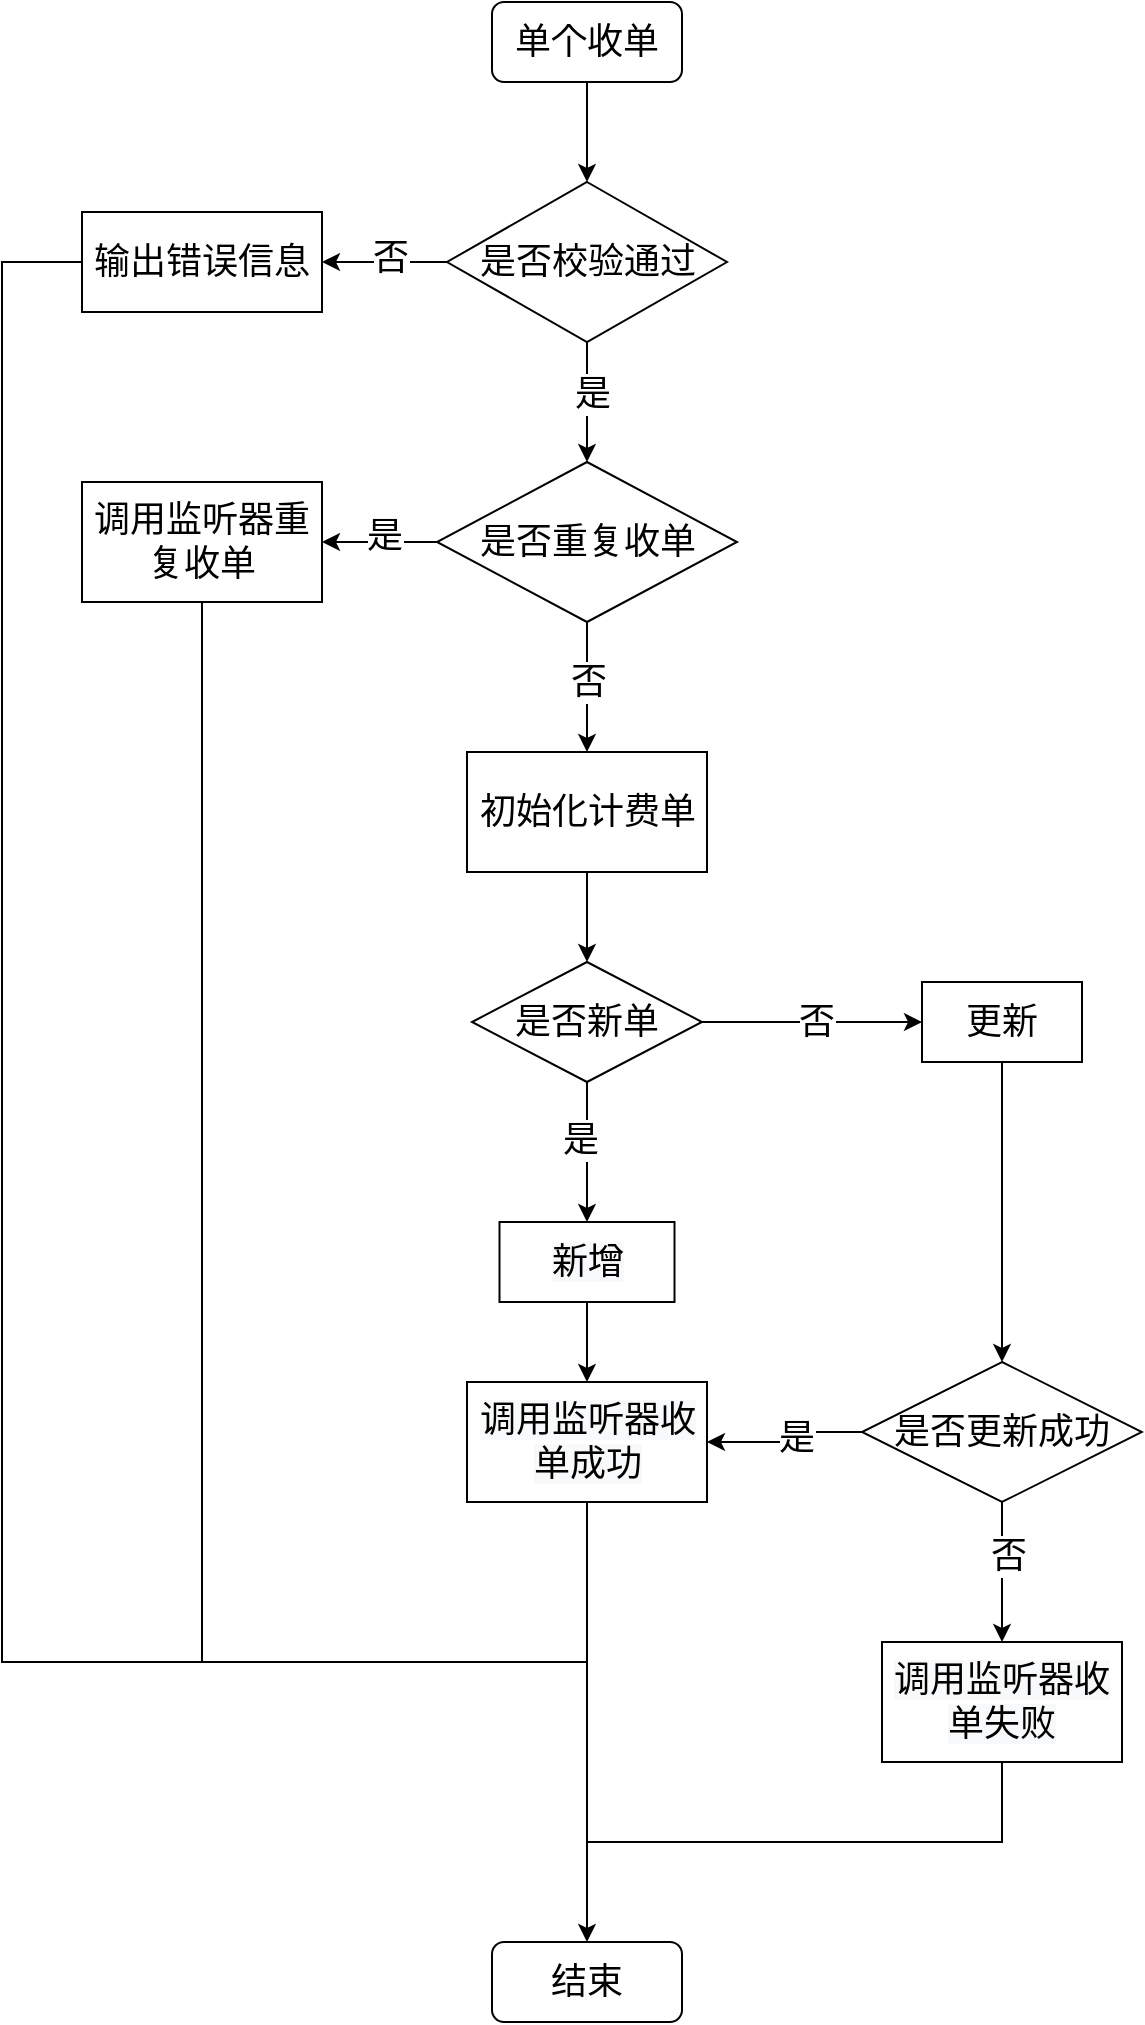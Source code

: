 <mxfile version="20.2.3" type="github" pages="2"><diagram id="MJGI449wmScu1lRyDtEc" name="单个收单"><mxGraphModel dx="1551" dy="843" grid="1" gridSize="10" guides="1" tooltips="1" connect="1" arrows="1" fold="1" page="1" pageScale="1" pageWidth="827" pageHeight="1169" math="0" shadow="0"><root><mxCell id="0"/><mxCell id="1" parent="0"/><mxCell id="lduotZNSIpWox2i3qHZb-16" style="edgeStyle=orthogonalEdgeStyle;rounded=0;orthogonalLoop=1;jettySize=auto;html=1;exitX=0.5;exitY=1;exitDx=0;exitDy=0;entryX=0.5;entryY=0;entryDx=0;entryDy=0;fontSize=18;" edge="1" parent="1" source="lduotZNSIpWox2i3qHZb-1" target="lduotZNSIpWox2i3qHZb-2"><mxGeometry relative="1" as="geometry"/></mxCell><mxCell id="lduotZNSIpWox2i3qHZb-1" value="&lt;font style=&quot;font-size: 18px;&quot;&gt;单个收单&lt;/font&gt;" style="rounded=1;whiteSpace=wrap;html=1;" vertex="1" parent="1"><mxGeometry x="395" y="150" width="95" height="40" as="geometry"/></mxCell><mxCell id="lduotZNSIpWox2i3qHZb-17" style="edgeStyle=orthogonalEdgeStyle;rounded=0;orthogonalLoop=1;jettySize=auto;html=1;exitX=0.5;exitY=1;exitDx=0;exitDy=0;entryX=0.5;entryY=0;entryDx=0;entryDy=0;fontSize=18;" edge="1" parent="1" source="lduotZNSIpWox2i3qHZb-2" target="lduotZNSIpWox2i3qHZb-4"><mxGeometry relative="1" as="geometry"/></mxCell><mxCell id="lduotZNSIpWox2i3qHZb-46" value="是" style="edgeLabel;html=1;align=center;verticalAlign=middle;resizable=0;points=[];fontSize=18;" vertex="1" connectable="0" parent="lduotZNSIpWox2i3qHZb-17"><mxGeometry x="-0.144" y="2" relative="1" as="geometry"><mxPoint as="offset"/></mxGeometry></mxCell><mxCell id="lduotZNSIpWox2i3qHZb-47" style="edgeStyle=orthogonalEdgeStyle;rounded=0;orthogonalLoop=1;jettySize=auto;html=1;exitX=0;exitY=0.5;exitDx=0;exitDy=0;fontSize=18;endArrow=none;endFill=0;" edge="1" parent="1" source="lduotZNSIpWox2i3qHZb-53"><mxGeometry relative="1" as="geometry"><mxPoint x="250" y="980" as="targetPoint"/><Array as="points"><mxPoint x="150" y="280"/><mxPoint x="150" y="980"/></Array></mxGeometry></mxCell><mxCell id="lduotZNSIpWox2i3qHZb-54" style="edgeStyle=none;rounded=0;orthogonalLoop=1;jettySize=auto;html=1;exitX=0;exitY=0.5;exitDx=0;exitDy=0;entryX=1;entryY=0.5;entryDx=0;entryDy=0;fontSize=18;endArrow=classic;endFill=1;" edge="1" parent="1" source="lduotZNSIpWox2i3qHZb-2" target="lduotZNSIpWox2i3qHZb-53"><mxGeometry relative="1" as="geometry"/></mxCell><mxCell id="lduotZNSIpWox2i3qHZb-56" value="否" style="edgeLabel;html=1;align=center;verticalAlign=middle;resizable=0;points=[];fontSize=18;" vertex="1" connectable="0" parent="lduotZNSIpWox2i3qHZb-54"><mxGeometry x="-0.056" y="-2" relative="1" as="geometry"><mxPoint x="1" as="offset"/></mxGeometry></mxCell><mxCell id="lduotZNSIpWox2i3qHZb-2" value="是否校验通过" style="rhombus;whiteSpace=wrap;html=1;fontSize=18;" vertex="1" parent="1"><mxGeometry x="372.5" y="240" width="140" height="80" as="geometry"/></mxCell><mxCell id="lduotZNSIpWox2i3qHZb-22" style="edgeStyle=orthogonalEdgeStyle;rounded=0;orthogonalLoop=1;jettySize=auto;html=1;exitX=0.5;exitY=1;exitDx=0;exitDy=0;entryX=0.5;entryY=0;entryDx=0;entryDy=0;fontSize=18;" edge="1" parent="1" source="lduotZNSIpWox2i3qHZb-4" target="lduotZNSIpWox2i3qHZb-9"><mxGeometry relative="1" as="geometry"/></mxCell><mxCell id="lduotZNSIpWox2i3qHZb-45" value="否" style="edgeLabel;html=1;align=center;verticalAlign=middle;resizable=0;points=[];fontSize=18;" vertex="1" connectable="0" parent="lduotZNSIpWox2i3qHZb-22"><mxGeometry x="-0.351" y="-3" relative="1" as="geometry"><mxPoint x="3" y="9" as="offset"/></mxGeometry></mxCell><mxCell id="lduotZNSIpWox2i3qHZb-26" style="edgeStyle=orthogonalEdgeStyle;rounded=0;orthogonalLoop=1;jettySize=auto;html=1;exitX=0;exitY=0.5;exitDx=0;exitDy=0;entryX=1;entryY=0.5;entryDx=0;entryDy=0;fontSize=18;" edge="1" parent="1" source="lduotZNSIpWox2i3qHZb-4" target="lduotZNSIpWox2i3qHZb-14"><mxGeometry relative="1" as="geometry"/></mxCell><mxCell id="lduotZNSIpWox2i3qHZb-44" value="是" style="edgeLabel;html=1;align=center;verticalAlign=middle;resizable=0;points=[];fontSize=18;" vertex="1" connectable="0" parent="lduotZNSIpWox2i3qHZb-26"><mxGeometry x="-0.067" y="-3" relative="1" as="geometry"><mxPoint as="offset"/></mxGeometry></mxCell><mxCell id="lduotZNSIpWox2i3qHZb-4" value="是否重复收单" style="rhombus;whiteSpace=wrap;html=1;fontSize=18;" vertex="1" parent="1"><mxGeometry x="367.5" y="380" width="150" height="80" as="geometry"/></mxCell><mxCell id="lduotZNSIpWox2i3qHZb-23" style="edgeStyle=orthogonalEdgeStyle;rounded=0;orthogonalLoop=1;jettySize=auto;html=1;exitX=0.5;exitY=1;exitDx=0;exitDy=0;entryX=0.5;entryY=0;entryDx=0;entryDy=0;fontSize=18;" edge="1" parent="1" source="lduotZNSIpWox2i3qHZb-6" target="lduotZNSIpWox2i3qHZb-10"><mxGeometry relative="1" as="geometry"/></mxCell><mxCell id="lduotZNSIpWox2i3qHZb-48" value="是" style="edgeLabel;html=1;align=center;verticalAlign=middle;resizable=0;points=[];fontSize=18;" vertex="1" connectable="0" parent="lduotZNSIpWox2i3qHZb-23"><mxGeometry x="-0.192" y="-4" relative="1" as="geometry"><mxPoint as="offset"/></mxGeometry></mxCell><mxCell id="lduotZNSIpWox2i3qHZb-24" style="edgeStyle=orthogonalEdgeStyle;rounded=0;orthogonalLoop=1;jettySize=auto;html=1;exitX=1;exitY=0.5;exitDx=0;exitDy=0;fontSize=18;entryX=0;entryY=0.5;entryDx=0;entryDy=0;" edge="1" parent="1" source="lduotZNSIpWox2i3qHZb-6" target="lduotZNSIpWox2i3qHZb-11"><mxGeometry relative="1" as="geometry"><mxPoint x="580" y="660" as="targetPoint"/></mxGeometry></mxCell><mxCell id="lduotZNSIpWox2i3qHZb-49" value="否" style="edgeLabel;html=1;align=center;verticalAlign=middle;resizable=0;points=[];fontSize=18;" vertex="1" connectable="0" parent="lduotZNSIpWox2i3qHZb-24"><mxGeometry x="0.149" y="-2" relative="1" as="geometry"><mxPoint x="-6" y="-2" as="offset"/></mxGeometry></mxCell><mxCell id="lduotZNSIpWox2i3qHZb-6" value="是否新单" style="rhombus;whiteSpace=wrap;html=1;fontSize=18;" vertex="1" parent="1"><mxGeometry x="385" y="630" width="115" height="60" as="geometry"/></mxCell><mxCell id="lduotZNSIpWox2i3qHZb-20" style="edgeStyle=orthogonalEdgeStyle;rounded=0;orthogonalLoop=1;jettySize=auto;html=1;exitX=0.5;exitY=1;exitDx=0;exitDy=0;entryX=0.5;entryY=0;entryDx=0;entryDy=0;fontSize=18;" edge="1" parent="1" source="lduotZNSIpWox2i3qHZb-9" target="lduotZNSIpWox2i3qHZb-6"><mxGeometry relative="1" as="geometry"/></mxCell><mxCell id="lduotZNSIpWox2i3qHZb-9" value="初始化计费单" style="rounded=0;whiteSpace=wrap;html=1;fontSize=18;" vertex="1" parent="1"><mxGeometry x="382.5" y="525" width="120" height="60" as="geometry"/></mxCell><mxCell id="lduotZNSIpWox2i3qHZb-32" style="edgeStyle=orthogonalEdgeStyle;rounded=0;orthogonalLoop=1;jettySize=auto;html=1;exitX=0.5;exitY=1;exitDx=0;exitDy=0;entryX=0.5;entryY=0;entryDx=0;entryDy=0;fontSize=18;" edge="1" parent="1" source="lduotZNSIpWox2i3qHZb-10" target="lduotZNSIpWox2i3qHZb-29"><mxGeometry relative="1" as="geometry"/></mxCell><mxCell id="lduotZNSIpWox2i3qHZb-10" value="&lt;meta charset=&quot;utf-8&quot;&gt;&lt;span style=&quot;color: rgb(0, 0, 0); font-family: Helvetica; font-size: 18px; font-style: normal; font-variant-ligatures: normal; font-variant-caps: normal; font-weight: 400; letter-spacing: normal; orphans: 2; text-align: center; text-indent: 0px; text-transform: none; widows: 2; word-spacing: 0px; -webkit-text-stroke-width: 0px; background-color: rgb(248, 249, 250); text-decoration-thickness: initial; text-decoration-style: initial; text-decoration-color: initial; float: none; display: inline !important;&quot;&gt;新增&lt;/span&gt;" style="rounded=0;whiteSpace=wrap;html=1;fontSize=18;" vertex="1" parent="1"><mxGeometry x="398.75" y="760" width="87.5" height="40" as="geometry"/></mxCell><mxCell id="lduotZNSIpWox2i3qHZb-31" style="edgeStyle=orthogonalEdgeStyle;rounded=0;orthogonalLoop=1;jettySize=auto;html=1;exitX=0.5;exitY=1;exitDx=0;exitDy=0;entryX=0.5;entryY=0;entryDx=0;entryDy=0;fontSize=18;" edge="1" parent="1" source="lduotZNSIpWox2i3qHZb-11" target="lduotZNSIpWox2i3qHZb-28"><mxGeometry relative="1" as="geometry"/></mxCell><mxCell id="lduotZNSIpWox2i3qHZb-11" value="更新" style="rounded=0;whiteSpace=wrap;html=1;fontSize=18;" vertex="1" parent="1"><mxGeometry x="610" y="640" width="80" height="40" as="geometry"/></mxCell><mxCell id="lduotZNSIpWox2i3qHZb-12" value="&lt;font style=&quot;font-size: 18px;&quot;&gt;结束&lt;/font&gt;" style="rounded=1;whiteSpace=wrap;html=1;" vertex="1" parent="1"><mxGeometry x="395" y="1120" width="95" height="40" as="geometry"/></mxCell><mxCell id="lduotZNSIpWox2i3qHZb-42" style="edgeStyle=orthogonalEdgeStyle;rounded=0;orthogonalLoop=1;jettySize=auto;html=1;exitX=0.5;exitY=1;exitDx=0;exitDy=0;fontSize=18;endArrow=none;endFill=0;" edge="1" parent="1" source="lduotZNSIpWox2i3qHZb-14"><mxGeometry relative="1" as="geometry"><mxPoint x="443" y="980" as="targetPoint"/><Array as="points"><mxPoint x="250" y="980"/><mxPoint x="395" y="980"/></Array></mxGeometry></mxCell><mxCell id="lduotZNSIpWox2i3qHZb-14" value="调用监听器重复收单" style="rounded=0;whiteSpace=wrap;html=1;fontSize=18;" vertex="1" parent="1"><mxGeometry x="190" y="390" width="120" height="60" as="geometry"/></mxCell><mxCell id="lduotZNSIpWox2i3qHZb-33" style="edgeStyle=orthogonalEdgeStyle;rounded=0;orthogonalLoop=1;jettySize=auto;html=1;exitX=0.5;exitY=1;exitDx=0;exitDy=0;entryX=0.5;entryY=0;entryDx=0;entryDy=0;fontSize=18;" edge="1" parent="1" source="lduotZNSIpWox2i3qHZb-28" target="lduotZNSIpWox2i3qHZb-30"><mxGeometry relative="1" as="geometry"/></mxCell><mxCell id="lduotZNSIpWox2i3qHZb-51" value="否" style="edgeLabel;html=1;align=center;verticalAlign=middle;resizable=0;points=[];fontSize=18;" vertex="1" connectable="0" parent="lduotZNSIpWox2i3qHZb-33"><mxGeometry x="-0.232" y="3" relative="1" as="geometry"><mxPoint as="offset"/></mxGeometry></mxCell><mxCell id="lduotZNSIpWox2i3qHZb-34" style="edgeStyle=orthogonalEdgeStyle;rounded=0;orthogonalLoop=1;jettySize=auto;html=1;exitX=0;exitY=0.5;exitDx=0;exitDy=0;entryX=1;entryY=0.5;entryDx=0;entryDy=0;fontSize=18;" edge="1" parent="1" source="lduotZNSIpWox2i3qHZb-28" target="lduotZNSIpWox2i3qHZb-29"><mxGeometry relative="1" as="geometry"/></mxCell><mxCell id="lduotZNSIpWox2i3qHZb-50" value="是" style="edgeLabel;html=1;align=center;verticalAlign=middle;resizable=0;points=[];fontSize=18;" vertex="1" connectable="0" parent="lduotZNSIpWox2i3qHZb-34"><mxGeometry x="-0.2" y="3" relative="1" as="geometry"><mxPoint as="offset"/></mxGeometry></mxCell><mxCell id="lduotZNSIpWox2i3qHZb-28" value="是否更新成功" style="rhombus;whiteSpace=wrap;html=1;fontSize=18;" vertex="1" parent="1"><mxGeometry x="580" y="830" width="140" height="70" as="geometry"/></mxCell><mxCell id="lduotZNSIpWox2i3qHZb-35" style="edgeStyle=orthogonalEdgeStyle;rounded=0;orthogonalLoop=1;jettySize=auto;html=1;exitX=0.5;exitY=1;exitDx=0;exitDy=0;entryX=0.5;entryY=0;entryDx=0;entryDy=0;fontSize=18;" edge="1" parent="1" source="lduotZNSIpWox2i3qHZb-29" target="lduotZNSIpWox2i3qHZb-12"><mxGeometry relative="1" as="geometry"/></mxCell><mxCell id="lduotZNSIpWox2i3qHZb-29" value="&lt;span style=&quot;color: rgb(0, 0, 0); font-family: Helvetica; font-size: 18px; font-style: normal; font-variant-ligatures: normal; font-variant-caps: normal; font-weight: 400; letter-spacing: normal; orphans: 2; text-align: center; text-indent: 0px; text-transform: none; widows: 2; word-spacing: 0px; -webkit-text-stroke-width: 0px; background-color: rgb(248, 249, 250); text-decoration-thickness: initial; text-decoration-style: initial; text-decoration-color: initial; float: none; display: inline !important;&quot;&gt;调用监听器收单成功&lt;/span&gt;" style="rounded=0;whiteSpace=wrap;html=1;fontSize=18;" vertex="1" parent="1"><mxGeometry x="382.5" y="840" width="120" height="60" as="geometry"/></mxCell><mxCell id="lduotZNSIpWox2i3qHZb-43" style="edgeStyle=orthogonalEdgeStyle;rounded=0;orthogonalLoop=1;jettySize=auto;html=1;exitX=0.5;exitY=1;exitDx=0;exitDy=0;fontSize=18;endArrow=none;endFill=0;" edge="1" parent="1" source="lduotZNSIpWox2i3qHZb-30"><mxGeometry relative="1" as="geometry"><mxPoint x="443" y="1070" as="targetPoint"/><Array as="points"><mxPoint x="650" y="1070"/></Array></mxGeometry></mxCell><mxCell id="lduotZNSIpWox2i3qHZb-30" value="&lt;span style=&quot;color: rgb(0, 0, 0); font-family: Helvetica; font-size: 18px; font-style: normal; font-variant-ligatures: normal; font-variant-caps: normal; font-weight: 400; letter-spacing: normal; orphans: 2; text-align: center; text-indent: 0px; text-transform: none; widows: 2; word-spacing: 0px; -webkit-text-stroke-width: 0px; background-color: rgb(248, 249, 250); text-decoration-thickness: initial; text-decoration-style: initial; text-decoration-color: initial; float: none; display: inline !important;&quot;&gt;调用监听器收单失败&lt;/span&gt;" style="rounded=0;whiteSpace=wrap;html=1;fontSize=18;" vertex="1" parent="1"><mxGeometry x="590" y="970" width="120" height="60" as="geometry"/></mxCell><mxCell id="lduotZNSIpWox2i3qHZb-53" value="输出错误信息" style="rounded=0;whiteSpace=wrap;html=1;fontSize=18;" vertex="1" parent="1"><mxGeometry x="190" y="255" width="120" height="50" as="geometry"/></mxCell></root></mxGraphModel></diagram><diagram id="811QbALu-dRIx0MF6bRZ" name="批量收单"><mxGraphModel dx="1551" dy="843" grid="1" gridSize="10" guides="1" tooltips="1" connect="1" arrows="1" fold="1" page="1" pageScale="1" pageWidth="827" pageHeight="1169" math="0" shadow="0"><root><mxCell id="0"/><mxCell id="1" parent="0"/><mxCell id="Lsd_E1PG5H-_A3qHE4v1-6" style="edgeStyle=none;rounded=0;orthogonalLoop=1;jettySize=auto;html=1;exitX=0.5;exitY=1;exitDx=0;exitDy=0;entryX=0.5;entryY=0;entryDx=0;entryDy=0;fontSize=18;endArrow=classic;endFill=1;" edge="1" parent="1" source="ekOLFgGXQKOSa2xbPTtL-1" target="0LuYy0VwjZImYh7RpiDT-1"><mxGeometry relative="1" as="geometry"/></mxCell><mxCell id="ekOLFgGXQKOSa2xbPTtL-1" value="&lt;font style=&quot;font-size: 18px;&quot;&gt;批量收单&lt;/font&gt;" style="rounded=1;whiteSpace=wrap;html=1;" vertex="1" parent="1"><mxGeometry x="395" y="150" width="95" height="40" as="geometry"/></mxCell><mxCell id="Lsd_E1PG5H-_A3qHE4v1-7" style="edgeStyle=none;rounded=0;orthogonalLoop=1;jettySize=auto;html=1;exitX=0.5;exitY=1;exitDx=0;exitDy=0;entryX=0.5;entryY=0;entryDx=0;entryDy=0;fontSize=18;endArrow=classic;endFill=1;" edge="1" parent="1" source="0LuYy0VwjZImYh7RpiDT-1" target="0LuYy0VwjZImYh7RpiDT-2"><mxGeometry relative="1" as="geometry"/></mxCell><mxCell id="0LuYy0VwjZImYh7RpiDT-1" value="初始化计费单" style="rounded=0;whiteSpace=wrap;html=1;fontSize=18;" vertex="1" parent="1"><mxGeometry x="382.63" y="240" width="120" height="50" as="geometry"/></mxCell><mxCell id="Lsd_E1PG5H-_A3qHE4v1-8" style="edgeStyle=none;rounded=0;orthogonalLoop=1;jettySize=auto;html=1;exitX=0.5;exitY=1;exitDx=0;exitDy=0;entryX=0.5;entryY=0;entryDx=0;entryDy=0;fontSize=18;endArrow=classic;endFill=1;" edge="1" parent="1" source="0LuYy0VwjZImYh7RpiDT-2" target="Lsd_E1PG5H-_A3qHE4v1-1"><mxGeometry relative="1" as="geometry"/></mxCell><mxCell id="0LuYy0VwjZImYh7RpiDT-2" value="批量插入" style="rounded=0;whiteSpace=wrap;html=1;fontSize=18;" vertex="1" parent="1"><mxGeometry x="388.75" y="330" width="107.5" height="40" as="geometry"/></mxCell><mxCell id="Lsd_E1PG5H-_A3qHE4v1-9" style="edgeStyle=none;rounded=0;orthogonalLoop=1;jettySize=auto;html=1;exitX=1;exitY=0.5;exitDx=0;exitDy=0;fontSize=18;endArrow=classic;endFill=1;" edge="1" parent="1" source="Lsd_E1PG5H-_A3qHE4v1-1" target="Lsd_E1PG5H-_A3qHE4v1-2"><mxGeometry relative="1" as="geometry"/></mxCell><mxCell id="Lsd_E1PG5H-_A3qHE4v1-14" value="是" style="edgeLabel;html=1;align=center;verticalAlign=middle;resizable=0;points=[];fontSize=18;" vertex="1" connectable="0" parent="Lsd_E1PG5H-_A3qHE4v1-9"><mxGeometry x="-0.024" y="1" relative="1" as="geometry"><mxPoint as="offset"/></mxGeometry></mxCell><mxCell id="Lsd_E1PG5H-_A3qHE4v1-11" style="edgeStyle=none;rounded=0;orthogonalLoop=1;jettySize=auto;html=1;exitX=0.5;exitY=1;exitDx=0;exitDy=0;entryX=0.5;entryY=0;entryDx=0;entryDy=0;fontSize=18;endArrow=classic;endFill=1;" edge="1" parent="1" source="Lsd_E1PG5H-_A3qHE4v1-1" target="Lsd_E1PG5H-_A3qHE4v1-3"><mxGeometry relative="1" as="geometry"/></mxCell><mxCell id="Lsd_E1PG5H-_A3qHE4v1-15" value="否" style="edgeLabel;html=1;align=center;verticalAlign=middle;resizable=0;points=[];fontSize=18;" vertex="1" connectable="0" parent="Lsd_E1PG5H-_A3qHE4v1-11"><mxGeometry x="-0.296" y="-3" relative="1" as="geometry"><mxPoint as="offset"/></mxGeometry></mxCell><mxCell id="Lsd_E1PG5H-_A3qHE4v1-1" value="是否批量&lt;br&gt;插入成功" style="rhombus;whiteSpace=wrap;html=1;fontSize=18;" vertex="1" parent="1"><mxGeometry x="360.75" y="420" width="163.75" height="90" as="geometry"/></mxCell><mxCell id="Lsd_E1PG5H-_A3qHE4v1-2" value="&lt;font style=&quot;font-size: 18px;&quot;&gt;返回收单数目&lt;/font&gt;" style="rounded=1;whiteSpace=wrap;html=1;" vertex="1" parent="1"><mxGeometry x="580" y="450" width="120" height="40" as="geometry"/></mxCell><mxCell id="Lsd_E1PG5H-_A3qHE4v1-12" style="edgeStyle=none;rounded=0;orthogonalLoop=1;jettySize=auto;html=1;exitX=0.5;exitY=1;exitDx=0;exitDy=0;entryX=0.5;entryY=0;entryDx=0;entryDy=0;fontSize=18;endArrow=classic;endFill=1;" edge="1" parent="1" source="Lsd_E1PG5H-_A3qHE4v1-3" target="Lsd_E1PG5H-_A3qHE4v1-4"><mxGeometry relative="1" as="geometry"/></mxCell><mxCell id="Lsd_E1PG5H-_A3qHE4v1-3" value="新建监听器" style="rounded=0;whiteSpace=wrap;html=1;fontSize=18;" vertex="1" parent="1"><mxGeometry x="388.75" y="560" width="107.5" height="40" as="geometry"/></mxCell><mxCell id="Lsd_E1PG5H-_A3qHE4v1-16" style="edgeStyle=none;rounded=0;orthogonalLoop=1;jettySize=auto;html=1;exitX=0.5;exitY=1;exitDx=0;exitDy=0;entryX=0.5;entryY=0;entryDx=0;entryDy=0;fontSize=18;endArrow=classic;endFill=1;" edge="1" parent="1" source="Lsd_E1PG5H-_A3qHE4v1-4" target="Lsd_E1PG5H-_A3qHE4v1-5"><mxGeometry relative="1" as="geometry"/></mxCell><mxCell id="Lsd_E1PG5H-_A3qHE4v1-4" value="单个收单" style="rounded=0;whiteSpace=wrap;html=1;fontSize=18;" vertex="1" parent="1"><mxGeometry x="388.75" y="640" width="107.5" height="40" as="geometry"/></mxCell><mxCell id="Lsd_E1PG5H-_A3qHE4v1-5" value="&lt;font style=&quot;font-size: 18px;&quot;&gt;返回监听器状态成功收单数目&lt;/font&gt;" style="rounded=1;whiteSpace=wrap;html=1;" vertex="1" parent="1"><mxGeometry x="368.88" y="720" width="147.5" height="50" as="geometry"/></mxCell></root></mxGraphModel></diagram></mxfile>
